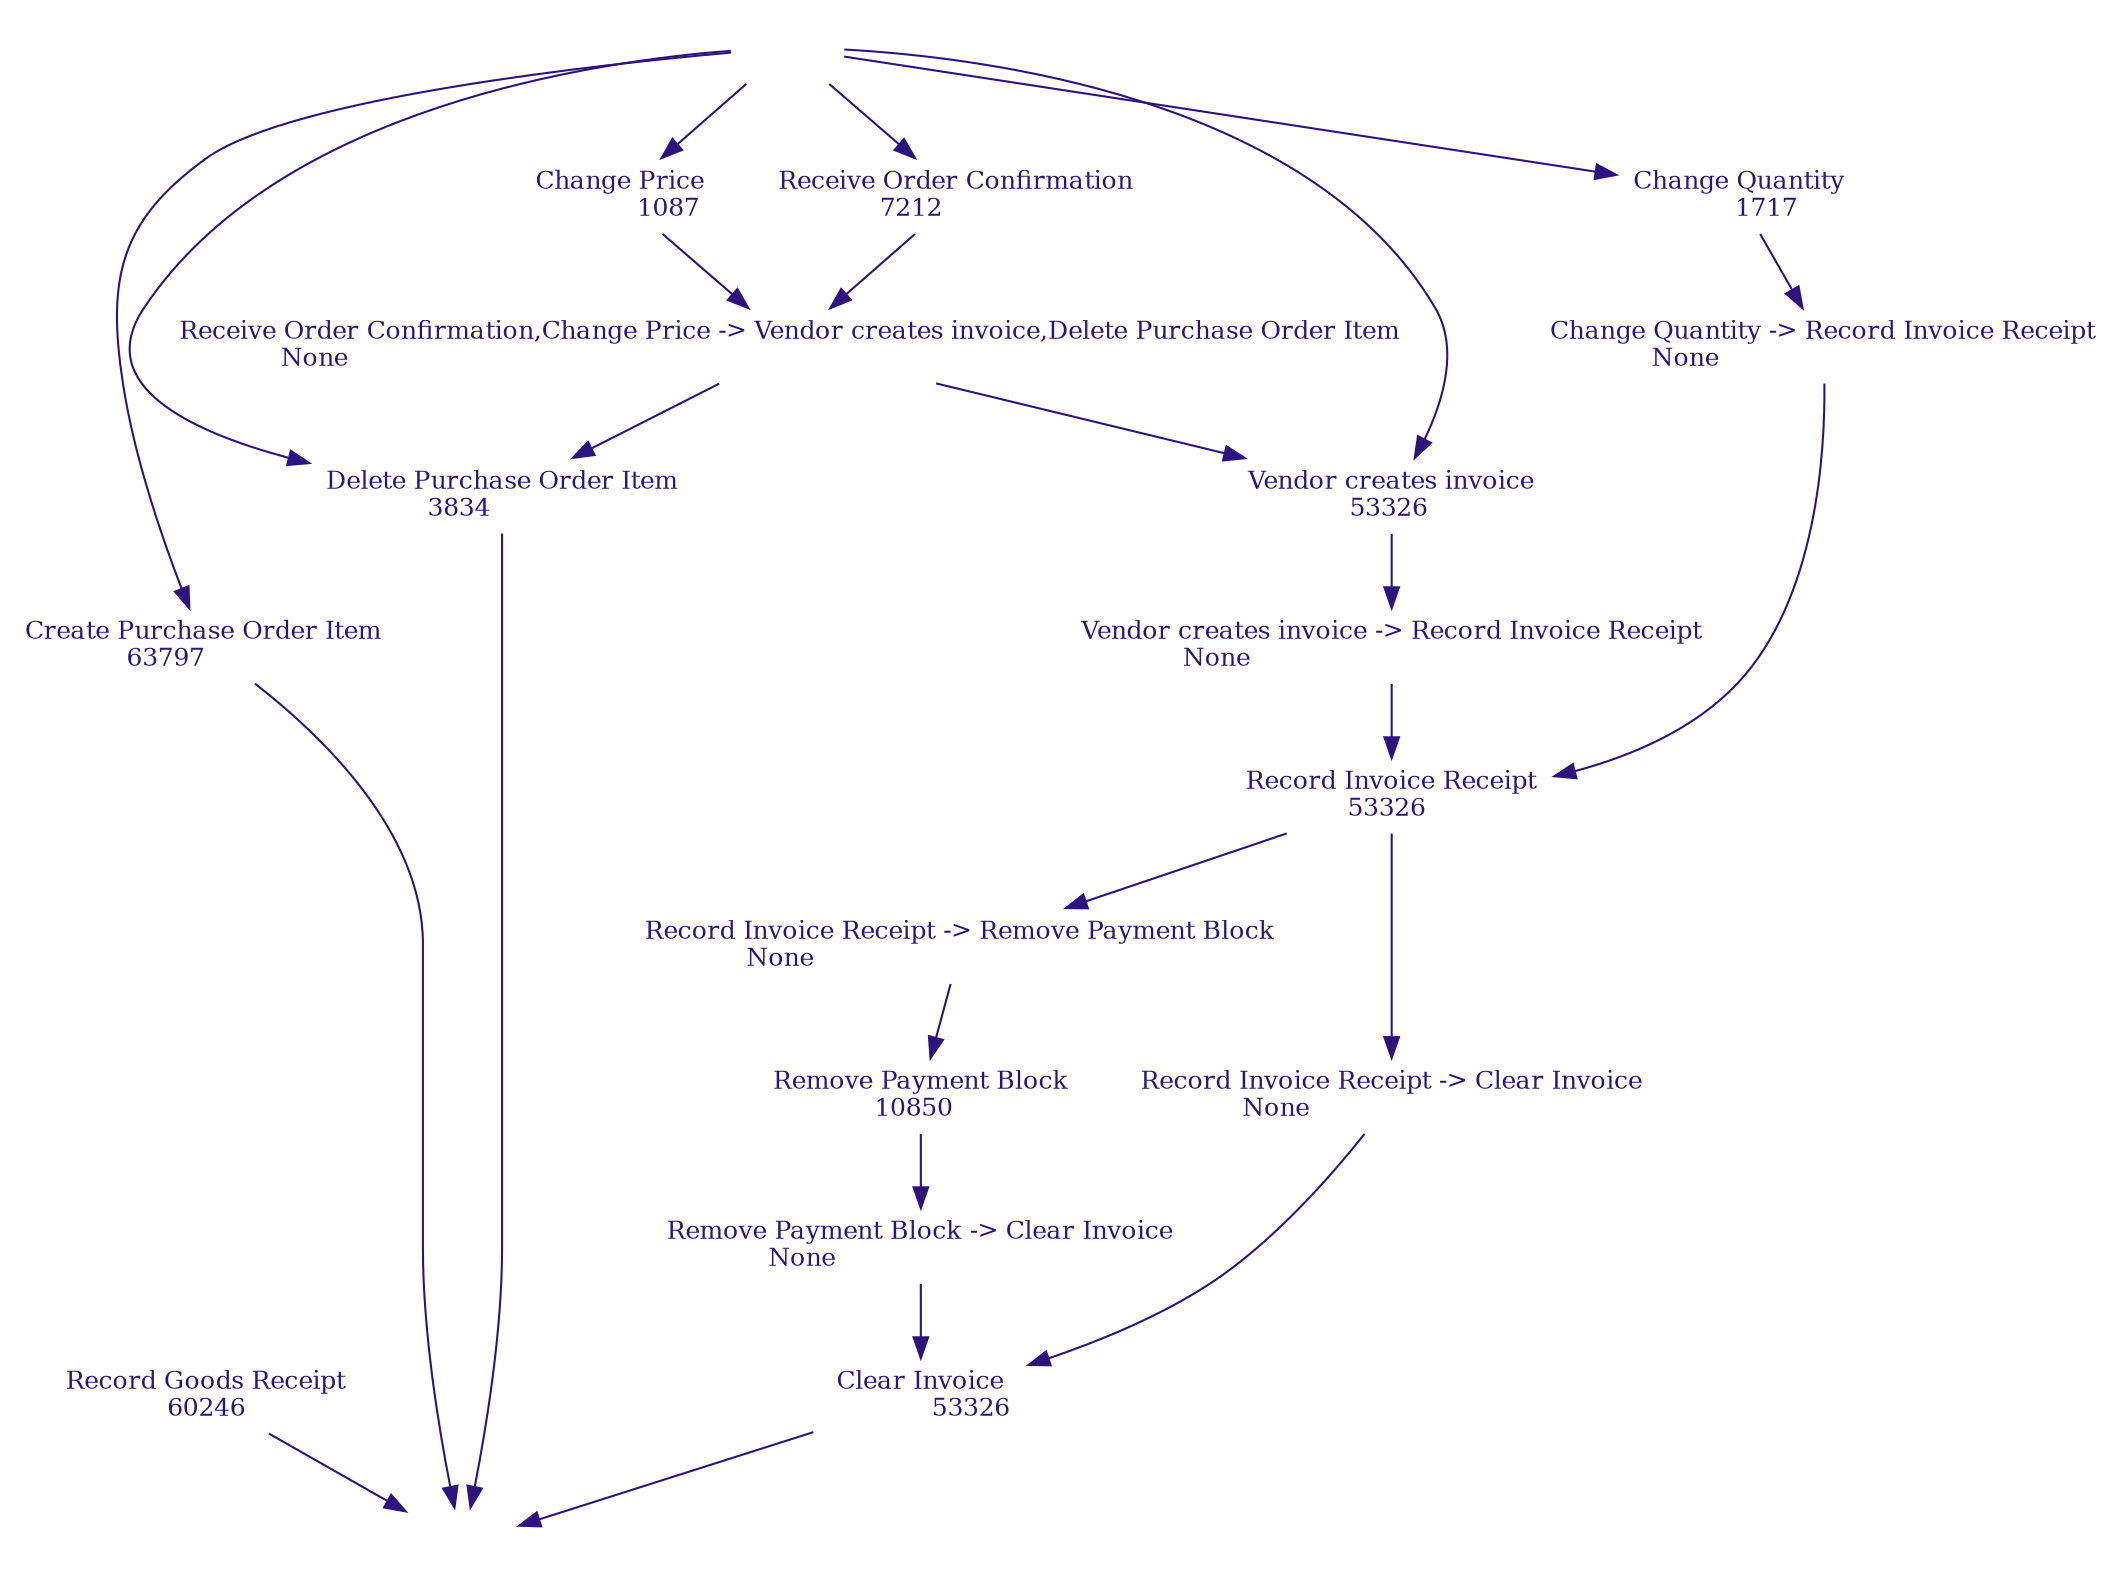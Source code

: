 digraph graph3 {
	node [color="#2d137d" fontcolor="#2d137d" fontsize=12.0 image="1.png" shape=plaintext size=2]
	edge [color="#2d137d" fontcolor="#2d137d"]
	"Create Purchase Order Item" [label="Create Purchase Order Item
             63797\l"]
	"Receive Order Confirmation" [label="Receive Order Confirmation
             7212\l"]
	"Record Goods Receipt" [label="Record Goods Receipt
             60246\l"]
	"Vendor creates invoice" [label="Vendor creates invoice
             53326\l"]
	"Record Invoice Receipt" [label="Record Invoice Receipt
             53326\l"]
	"Clear Invoice" [label="Clear Invoice
             53326\l"]
	"Change Quantity" [label="Change Quantity
             1717\l"]
	"Remove Payment Block" [label="Remove Payment Block
             10850\l"]
	"Change Price" [label="Change Price
             1087\l"]
	"Delete Purchase Order Item" [label="Delete Purchase Order Item
             3834\l"]
	startevent [label="" image=""]
	endevent [label="" image=""]
	"Record Invoice Receipt -> Remove Payment Block" [label="Record Invoice Receipt -> Remove Payment Block
             None\l"]
	"Record Invoice Receipt -> Clear Invoice" [label="Record Invoice Receipt -> Clear Invoice
             None\l"]
	"Remove Payment Block -> Clear Invoice" [label="Remove Payment Block -> Clear Invoice
             None\l"]
	"Vendor creates invoice -> Record Invoice Receipt" [label="Vendor creates invoice -> Record Invoice Receipt
             None\l"]
	"Change Quantity -> Record Invoice Receipt" [label="Change Quantity -> Record Invoice Receipt
             None\l"]
	"Receive Order Confirmation,Change Price -> Vendor creates invoice,Delete Purchase Order Item" [label="Receive Order Confirmation,Change Price -> Vendor creates invoice,Delete Purchase Order Item
             None\l"]
	startevent -> "Change Price"
	startevent -> "Change Quantity"
	startevent -> "Create Purchase Order Item"
	startevent -> "Delete Purchase Order Item"
	startevent -> "Receive Order Confirmation"
	startevent -> "Vendor creates invoice"
	"Clear Invoice" -> endevent
	"Create Purchase Order Item" -> endevent
	"Delete Purchase Order Item" -> endevent
	"Record Goods Receipt" -> endevent
	"Record Invoice Receipt" -> "Record Invoice Receipt -> Remove Payment Block"
	"Record Invoice Receipt -> Remove Payment Block" -> "Remove Payment Block"
	"Record Invoice Receipt" -> "Record Invoice Receipt -> Clear Invoice"
	"Record Invoice Receipt -> Clear Invoice" -> "Clear Invoice"
	"Remove Payment Block" -> "Remove Payment Block -> Clear Invoice"
	"Remove Payment Block -> Clear Invoice" -> "Clear Invoice"
	"Vendor creates invoice" -> "Vendor creates invoice -> Record Invoice Receipt"
	"Vendor creates invoice -> Record Invoice Receipt" -> "Record Invoice Receipt"
	"Change Quantity" -> "Change Quantity -> Record Invoice Receipt"
	"Change Quantity -> Record Invoice Receipt" -> "Record Invoice Receipt"
	"Receive Order Confirmation" -> "Receive Order Confirmation,Change Price -> Vendor creates invoice,Delete Purchase Order Item"
	"Change Price" -> "Receive Order Confirmation,Change Price -> Vendor creates invoice,Delete Purchase Order Item"
	"Receive Order Confirmation,Change Price -> Vendor creates invoice,Delete Purchase Order Item" -> "Vendor creates invoice"
	"Receive Order Confirmation,Change Price -> Vendor creates invoice,Delete Purchase Order Item" -> "Delete Purchase Order Item"
}

